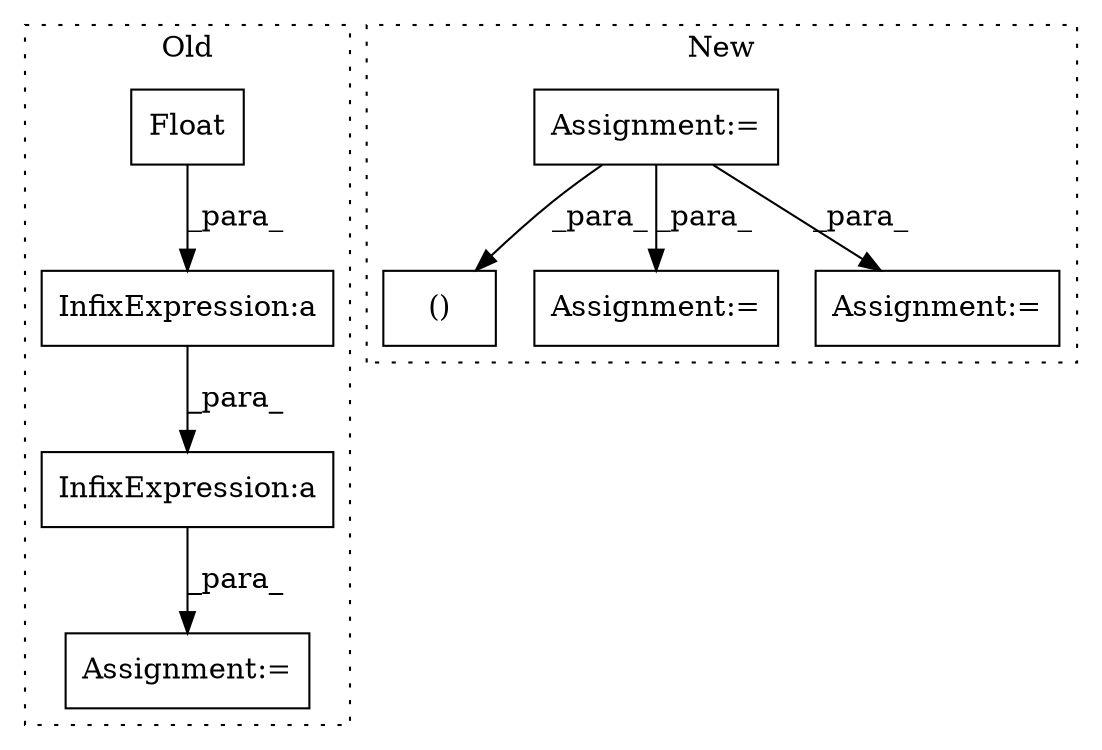 digraph G {
subgraph cluster0 {
1 [label="Float" a="32" s="2208,2241" l="6,1" shape="box"];
3 [label="Assignment:=" a="7" s="2284" l="1" shape="box"];
6 [label="InfixExpression:a" a="27" s="2329" l="3" shape="box"];
7 [label="InfixExpression:a" a="27" s="2308" l="3" shape="box"];
label = "Old";
style="dotted";
}
subgraph cluster1 {
2 [label="()" a="106" s="3040" l="68" shape="box"];
4 [label="Assignment:=" a="7" s="2534" l="1" shape="box"];
5 [label="Assignment:=" a="7" s="3233" l="1" shape="box"];
8 [label="Assignment:=" a="7" s="3108" l="2" shape="box"];
label = "New";
style="dotted";
}
1 -> 6 [label="_para_"];
4 -> 8 [label="_para_"];
4 -> 5 [label="_para_"];
4 -> 2 [label="_para_"];
6 -> 7 [label="_para_"];
7 -> 3 [label="_para_"];
}